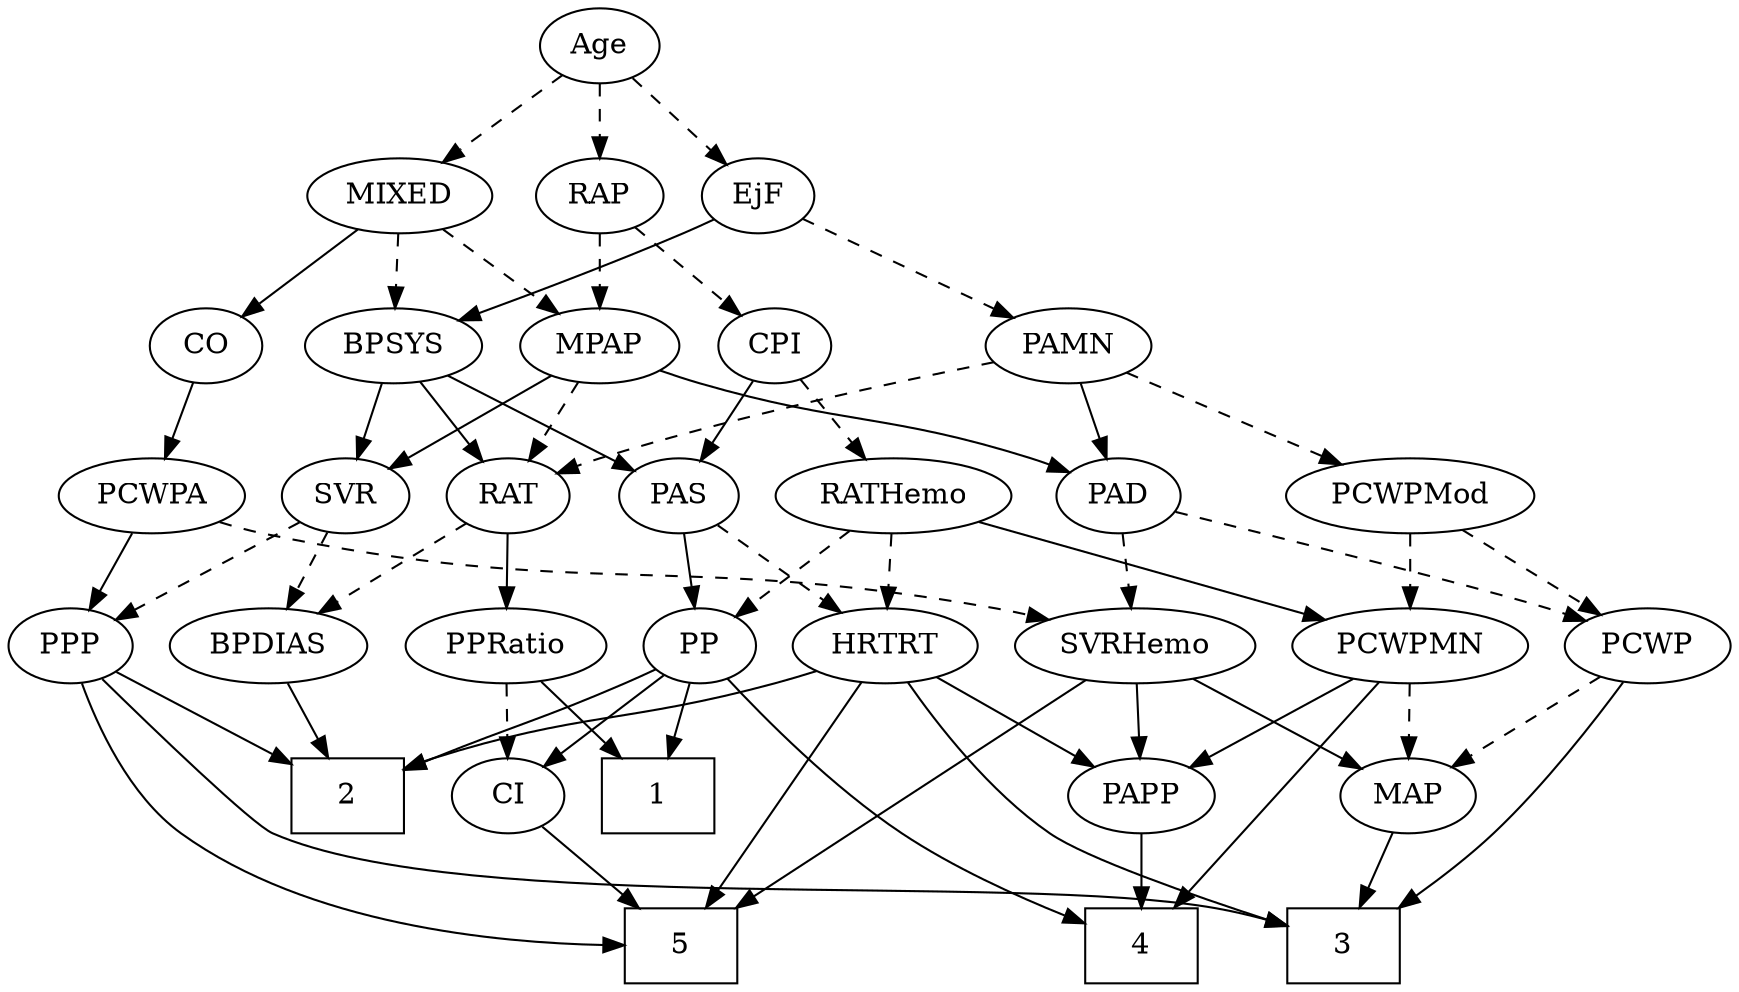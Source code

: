 strict digraph {
	graph [bb="0,0,748.1,468"];
	node [label="\N"];
	1	[height=0.5,
		pos="535.1,90",
		shape=box,
		width=0.75];
	2	[height=0.5,
		pos="618.1,90",
		shape=box,
		width=0.75];
	3	[height=0.5,
		pos="139.1,18",
		shape=box,
		width=0.75];
	4	[height=0.5,
		pos="234.1,18",
		shape=box,
		width=0.75];
	5	[height=0.5,
		pos="416.1,18",
		shape=box,
		width=0.75];
	Age	[height=0.5,
		pos="448.1,450",
		width=0.75];
	EjF	[height=0.5,
		pos="448.1,378",
		width=0.75];
	Age -> EjF	[pos="e,448.1,396.1 448.1,431.7 448.1,423.98 448.1,414.71 448.1,406.11",
		style=dashed];
	RAP	[height=0.5,
		pos="375.1,378",
		width=0.77632];
	Age -> RAP	[pos="e,390.1,393.38 433.32,434.83 423,424.94 409.04,411.55 397.37,400.36",
		style=dashed];
	MIXED	[height=0.5,
		pos="533.1,378",
		width=1.1193];
	Age -> MIXED	[pos="e,514.69,394.16 464.49,435.5 476.5,425.61 493.07,411.96 506.91,400.56",
		style=dashed];
	BPSYS	[height=0.5,
		pos="533.1,306",
		width=1.0471];
	EjF -> BPSYS	[pos="e,514.99,321.91 464.49,363.5 476.58,353.54 493.29,339.78 507.19,328.34",
		style=solid];
	PAMN	[height=0.5,
		pos="272.1,306",
		width=1.011];
	EjF -> PAMN	[pos="e,300.78,317.11 426.9,366.65 422.07,364.39 416.93,362.05 412.1,360 378.07,345.55 338.64,330.8 310.31,320.54",
		style=dashed];
	MPAP	[height=0.5,
		pos="442.1,306",
		width=0.97491];
	RAP -> MPAP	[pos="e,426.98,322.8 389.31,362.15 398.21,352.85 409.87,340.67 419.96,330.12",
		style=dashed];
	CPI	[height=0.5,
		pos="362.1,306",
		width=0.75];
	RAP -> CPI	[pos="e,365.31,324.28 371.95,360.05 370.52,352.35 368.79,343.03 367.18,334.36",
		style=dashed];
	MIXED -> MPAP	[pos="e,460.75,321.35 513.8,362.15 500.71,352.09 483.25,338.65 468.83,327.56",
		style=dashed];
	MIXED -> BPSYS	[pos="e,533.1,324.1 533.1,359.7 533.1,351.98 533.1,342.71 533.1,334.11",
		style=dashed];
	CO	[height=0.5,
		pos="655.1,306",
		width=0.75];
	MIXED -> CO	[pos="e,635.37,318.32 556.91,363.34 576.84,351.9 605.34,335.55 626.51,323.4",
		style=solid];
	PAD	[height=0.5,
		pos="257.1,234",
		width=0.79437];
	MPAP -> PAD	[pos="e,280.82,244.23 414.66,294.33 409.18,292.22 403.46,290.03 398.1,288 355.09,271.71 344.1,268.29 301.1,252 297.6,250.67 293.95,249.28 \
290.31,247.89",
		style=solid];
	RAT	[height=0.5,
		pos="531.1,234",
		width=0.75827];
	MPAP -> RAT	[pos="e,514.18,248.3 460.54,290.5 473.73,280.12 491.65,266.03 506.12,254.64",
		style=dashed];
	SVR	[height=0.5,
		pos="604.1,234",
		width=0.77632];
	MPAP -> SVR	[pos="e,581.84,245.36 468.53,294.06 493.9,283.5 533.24,266.95 567.1,252 568.89,251.21 570.73,250.39 572.59,249.55",
		style=solid];
	PAS	[height=0.5,
		pos="453.1,234",
		width=0.75];
	BPSYS -> PAS	[pos="e,468.79,248.74 515.74,289.81 504.28,279.78 489.12,266.52 476.59,255.55",
		style=solid];
	BPSYS -> RAT	[pos="e,531.59,252.1 532.6,287.7 532.38,279.98 532.12,270.71 531.87,262.11",
		style=solid];
	BPSYS -> SVR	[pos="e,589.35,249.54 548.85,289.46 558.58,279.87 571.22,267.42 581.95,256.84",
		style=solid];
	SVRHemo	[height=0.5,
		pos="256.1,162",
		width=1.3902];
	PAD -> SVRHemo	[pos="e,256.34,180.1 256.85,215.7 256.74,207.98 256.61,198.71 256.48,190.11",
		style=dashed];
	PCWP	[height=0.5,
		pos="35.097,162",
		width=0.97491];
	PAD -> PCWP	[pos="e,61.965,173.77 231.67,225.55 186.06,212.17 93.705,184.99 79.097,180 76.568,179.14 73.97,178.22 71.36,177.27",
		style=dashed];
	PCWPA	[height=0.5,
		pos="692.1,234",
		width=1.1555];
	CO -> PCWPA	[pos="e,683.3,251.63 663.68,288.76 668.1,280.4 673.59,270.02 678.56,260.61",
		style=solid];
	PP	[height=0.5,
		pos="449.1,162",
		width=0.75];
	PAS -> PP	[pos="e,450.07,180.1 452.11,215.7 451.67,207.98 451.14,198.71 450.65,190.11",
		style=solid];
	HRTRT	[height=0.5,
		pos="364.1,162",
		width=1.1013];
	PAS -> HRTRT	[pos="e,383.23,178.05 436.36,219.83 423.73,209.9 406.14,196.06 391.47,184.53",
		style=dashed];
	PAMN -> PAD	[pos="e,260.8,252.28 268.47,288.05 266.8,280.26 264.77,270.82 262.9,262.08",
		style=solid];
	PAMN -> RAT	[pos="e,509.12,244.7 301.39,295.27 309.36,292.76 318.03,290.16 326.1,288 397.77,268.84 418.24,273.99 489.1,252 492.51,250.94 496.03,249.72 \
499.51,248.44",
		style=dashed];
	PCWPMod	[height=0.5,
		pos="138.1,234",
		width=1.4443];
	PAMN -> PCWPMod	[pos="e,165.89,249.52 247.83,292.32 227.46,281.68 198.03,266.31 174.78,254.16",
		style=dashed];
	RATHemo	[height=0.5,
		pos="359.1,234",
		width=1.3721];
	PCWPMN	[height=0.5,
		pos="138.1,162",
		width=1.3902];
	RATHemo -> PCWPMN	[pos="e,174.45,174.51 323.1,221.6 285.16,209.58 225.31,190.62 184,177.54",
		style=solid];
	RATHemo -> PP	[pos="e,432.2,176.14 379.07,217.46 392.4,207.09 410.04,193.38 424.27,182.31",
		style=dashed];
	RATHemo -> HRTRT	[pos="e,362.88,180.1 360.33,215.7 360.88,207.98 361.55,198.71 362.16,190.11",
		style=dashed];
	CPI -> PAS	[pos="e,436.06,248.11 379.21,291.83 392.94,281.27 412.41,266.3 427.91,254.37",
		style=solid];
	CPI -> RATHemo	[pos="e,359.83,252.1 361.36,287.7 361.02,279.98 360.63,270.71 360.26,262.11",
		style=dashed];
	BPDIAS	[height=0.5,
		pos="634.1,162",
		width=1.1735];
	RAT -> BPDIAS	[pos="e,612.64,177.59 549.51,220.49 564.73,210.14 586.63,195.26 604.33,183.23",
		style=dashed];
	PPRatio	[height=0.5,
		pos="534.1,162",
		width=1.1013];
	RAT -> PPRatio	[pos="e,533.36,180.1 531.84,215.7 532.17,207.98 532.57,198.71 532.93,190.11",
		style=solid];
	SVR -> BPDIAS	[pos="e,626.83,179.96 611.21,216.41 614.67,208.34 618.91,198.43 622.8,189.35",
		style=dashed];
	PPP	[height=0.5,
		pos="721.1,162",
		width=0.75];
	SVR -> PPP	[pos="e,701.54,174.7 623.94,221.13 642.88,209.79 671.61,192.61 692.91,179.86",
		style=dashed];
	PCWPMod -> PCWPMN	[pos="e,138.1,180.1 138.1,215.7 138.1,207.98 138.1,198.71 138.1,190.11",
		style=dashed];
	PCWPMod -> PCWP	[pos="e,55.551,176.9 115.49,217.64 100.4,207.38 80.421,193.8 64.152,182.75",
		style=dashed];
	PCWPA -> SVRHemo	[pos="e,292.37,174.5 661.65,221.68 654.95,219.52 647.84,217.48 641.1,216 498.71,184.78 458.1,208.28 315.1,180 310.92,179.17 306.61,178.19 \
302.31,177.12",
		style=dashed];
	PCWPA -> PPP	[pos="e,714.14,179.79 699.12,216.05 702.47,207.97 706.55,198.12 710.28,189.11",
		style=solid];
	PCWPMN -> 4	[pos="e,219.96,36.321 147.73,144.26 158.33,126.12 176.13,96.485 193.1,72 199.52,62.725 206.97,52.869 213.73,44.205",
		style=solid];
	MAP	[height=0.5,
		pos="115.1,90",
		width=0.84854];
	PCWPMN -> MAP	[pos="e,120.61,107.79 132.53,144.05 129.9,136.06 126.71,126.33 123.77,117.4",
		style=dashed];
	PAPP	[height=0.5,
		pos="234.1,90",
		width=0.88464];
	PCWPMN -> PAPP	[pos="e,215.44,104.6 159.4,145.46 173.44,135.23 191.94,121.74 207.02,110.74",
		style=solid];
	SVRHemo -> 5	[pos="e,396.88,36.056 274.14,144.99 302.17,120.11 356.34,72.038 389.05,43.002",
		style=solid];
	SVRHemo -> MAP	[pos="e,137.67,102.21 227.9,147 204.49,135.38 171.2,118.85 146.85,106.76",
		style=solid];
	SVRHemo -> PAPP	[pos="e,239.37,107.79 250.77,144.05 248.26,136.06 245.2,126.33 242.39,117.4",
		style=solid];
	BPDIAS -> 2	[pos="e,622.05,108.28 630.22,144.05 628.44,136.26 626.28,126.82 624.29,118.08",
		style=solid];
	MAP -> 3	[pos="e,133.17,36.275 120.91,72.055 123.61,64.176 126.89,54.617 129.91,45.794",
		style=solid];
	PP -> 1	[pos="e,513.99,108.18 465.68,147.5 477.08,138.23 492.52,125.66 505.95,114.73",
		style=solid];
	PP -> 2	[pos="e,590.89,101.27 470.32,150.71 475.15,148.44 480.28,146.09 485.1,144 517.38,129.96 554.64,115.24 581.5,104.88",
		style=solid];
	PP -> 4	[pos="e,261.43,29.487 434.77,146.36 415.75,127.49 380.55,94.442 346.1,72 322.39,56.557 293.47,42.992 270.96,33.451",
		style=solid];
	CI	[height=0.5,
		pos="463.1,90",
		width=0.75];
	PP -> CI	[pos="e,459.64,108.28 452.49,144.05 454.03,136.35 455.89,127.03 457.62,118.36",
		style=solid];
	PPP -> 2	[pos="e,643.32,108.14 702.68,148.49 688.59,138.91 668.77,125.43 651.85,113.94",
		style=solid];
	PPP -> 3	[pos="e,166.14,28.034 711.41,145.11 696.88,121.88 669.52,80.471 654.1,72 565,23.076 298.11,54.164 198.1,36 190.81,34.677 183.14,32.821 \
175.83,30.819",
		style=solid];
	PPP -> 5	[pos="e,443.28,20.762 720.49,143.8 718.81,123.52 712.82,90.274 692.1,72 657.1,41.135 520.33,26.806 453.4,21.532",
		style=solid];
	PPRatio -> 1	[pos="e,534.85,108.1 534.34,143.7 534.45,135.98 534.59,126.71 534.71,118.11",
		style=solid];
	PPRatio -> CI	[pos="e,477.84,105.54 518.34,145.46 508.61,135.87 495.98,123.42 485.25,112.84",
		style=dashed];
	PCWP -> 3	[pos="e,113.3,36.085 40.136,144.03 46.3,125.15 58.062,94.373 75.097,72 83.524,60.933 94.682,50.684 105.32,42.206",
		style=solid];
	PCWP -> MAP	[pos="e,98.703,105.35 52.063,146.15 63.35,136.28 78.349,123.15 90.885,112.19",
		style=dashed];
	CI -> 5	[pos="e,427.71,36.292 452.43,73.116 446.79,64.716 439.73,54.196 433.33,44.671",
		style=solid];
	PAPP -> 4	[pos="e,234.1,36.104 234.1,71.697 234.1,63.983 234.1,54.712 234.1,46.112",
		style=solid];
	HRTRT -> 2	[pos="e,590.95,101.46 393.99,150.04 400.26,147.91 406.86,145.79 413.1,144 482.33,124.17 501.99,128.29 571.1,108 574.45,107.02 577.9,105.92 \
581.35,104.78",
		style=solid];
	HRTRT -> 3	[pos="e,166.21,25.96 351.52,144.84 335.58,125.28 306.38,92.431 275.1,72 244.3,51.886 204.69,37.541 176.18,28.89",
		style=solid];
	HRTRT -> 5	[pos="e,409.77,36.268 370.27,144.15 379.17,119.84 395.71,74.66 406.3,45.753",
		style=solid];
	HRTRT -> PAPP	[pos="e,256.59,103.11 339.34,147.67 318.36,136.37 288.16,120.11 265.49,107.9",
		style=solid];
}
